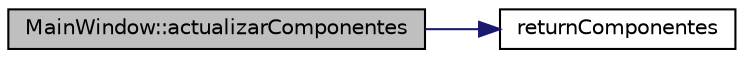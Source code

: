 digraph "MainWindow::actualizarComponentes"
{
  edge [fontname="Helvetica",fontsize="10",labelfontname="Helvetica",labelfontsize="10"];
  node [fontname="Helvetica",fontsize="10",shape=record];
  rankdir="LR";
  Node1 [label="MainWindow::actualizarComponentes",height=0.2,width=0.4,color="black", fillcolor="grey75", style="filled" fontcolor="black"];
  Node1 -> Node2 [color="midnightblue",fontsize="10",style="solid",fontname="Helvetica"];
  Node2 [label="returnComponentes",height=0.2,width=0.4,color="black", fillcolor="white", style="filled",URL="$globals_8cpp.html#af5c4692439e989fabd09950e7cad2ae9"];
}
